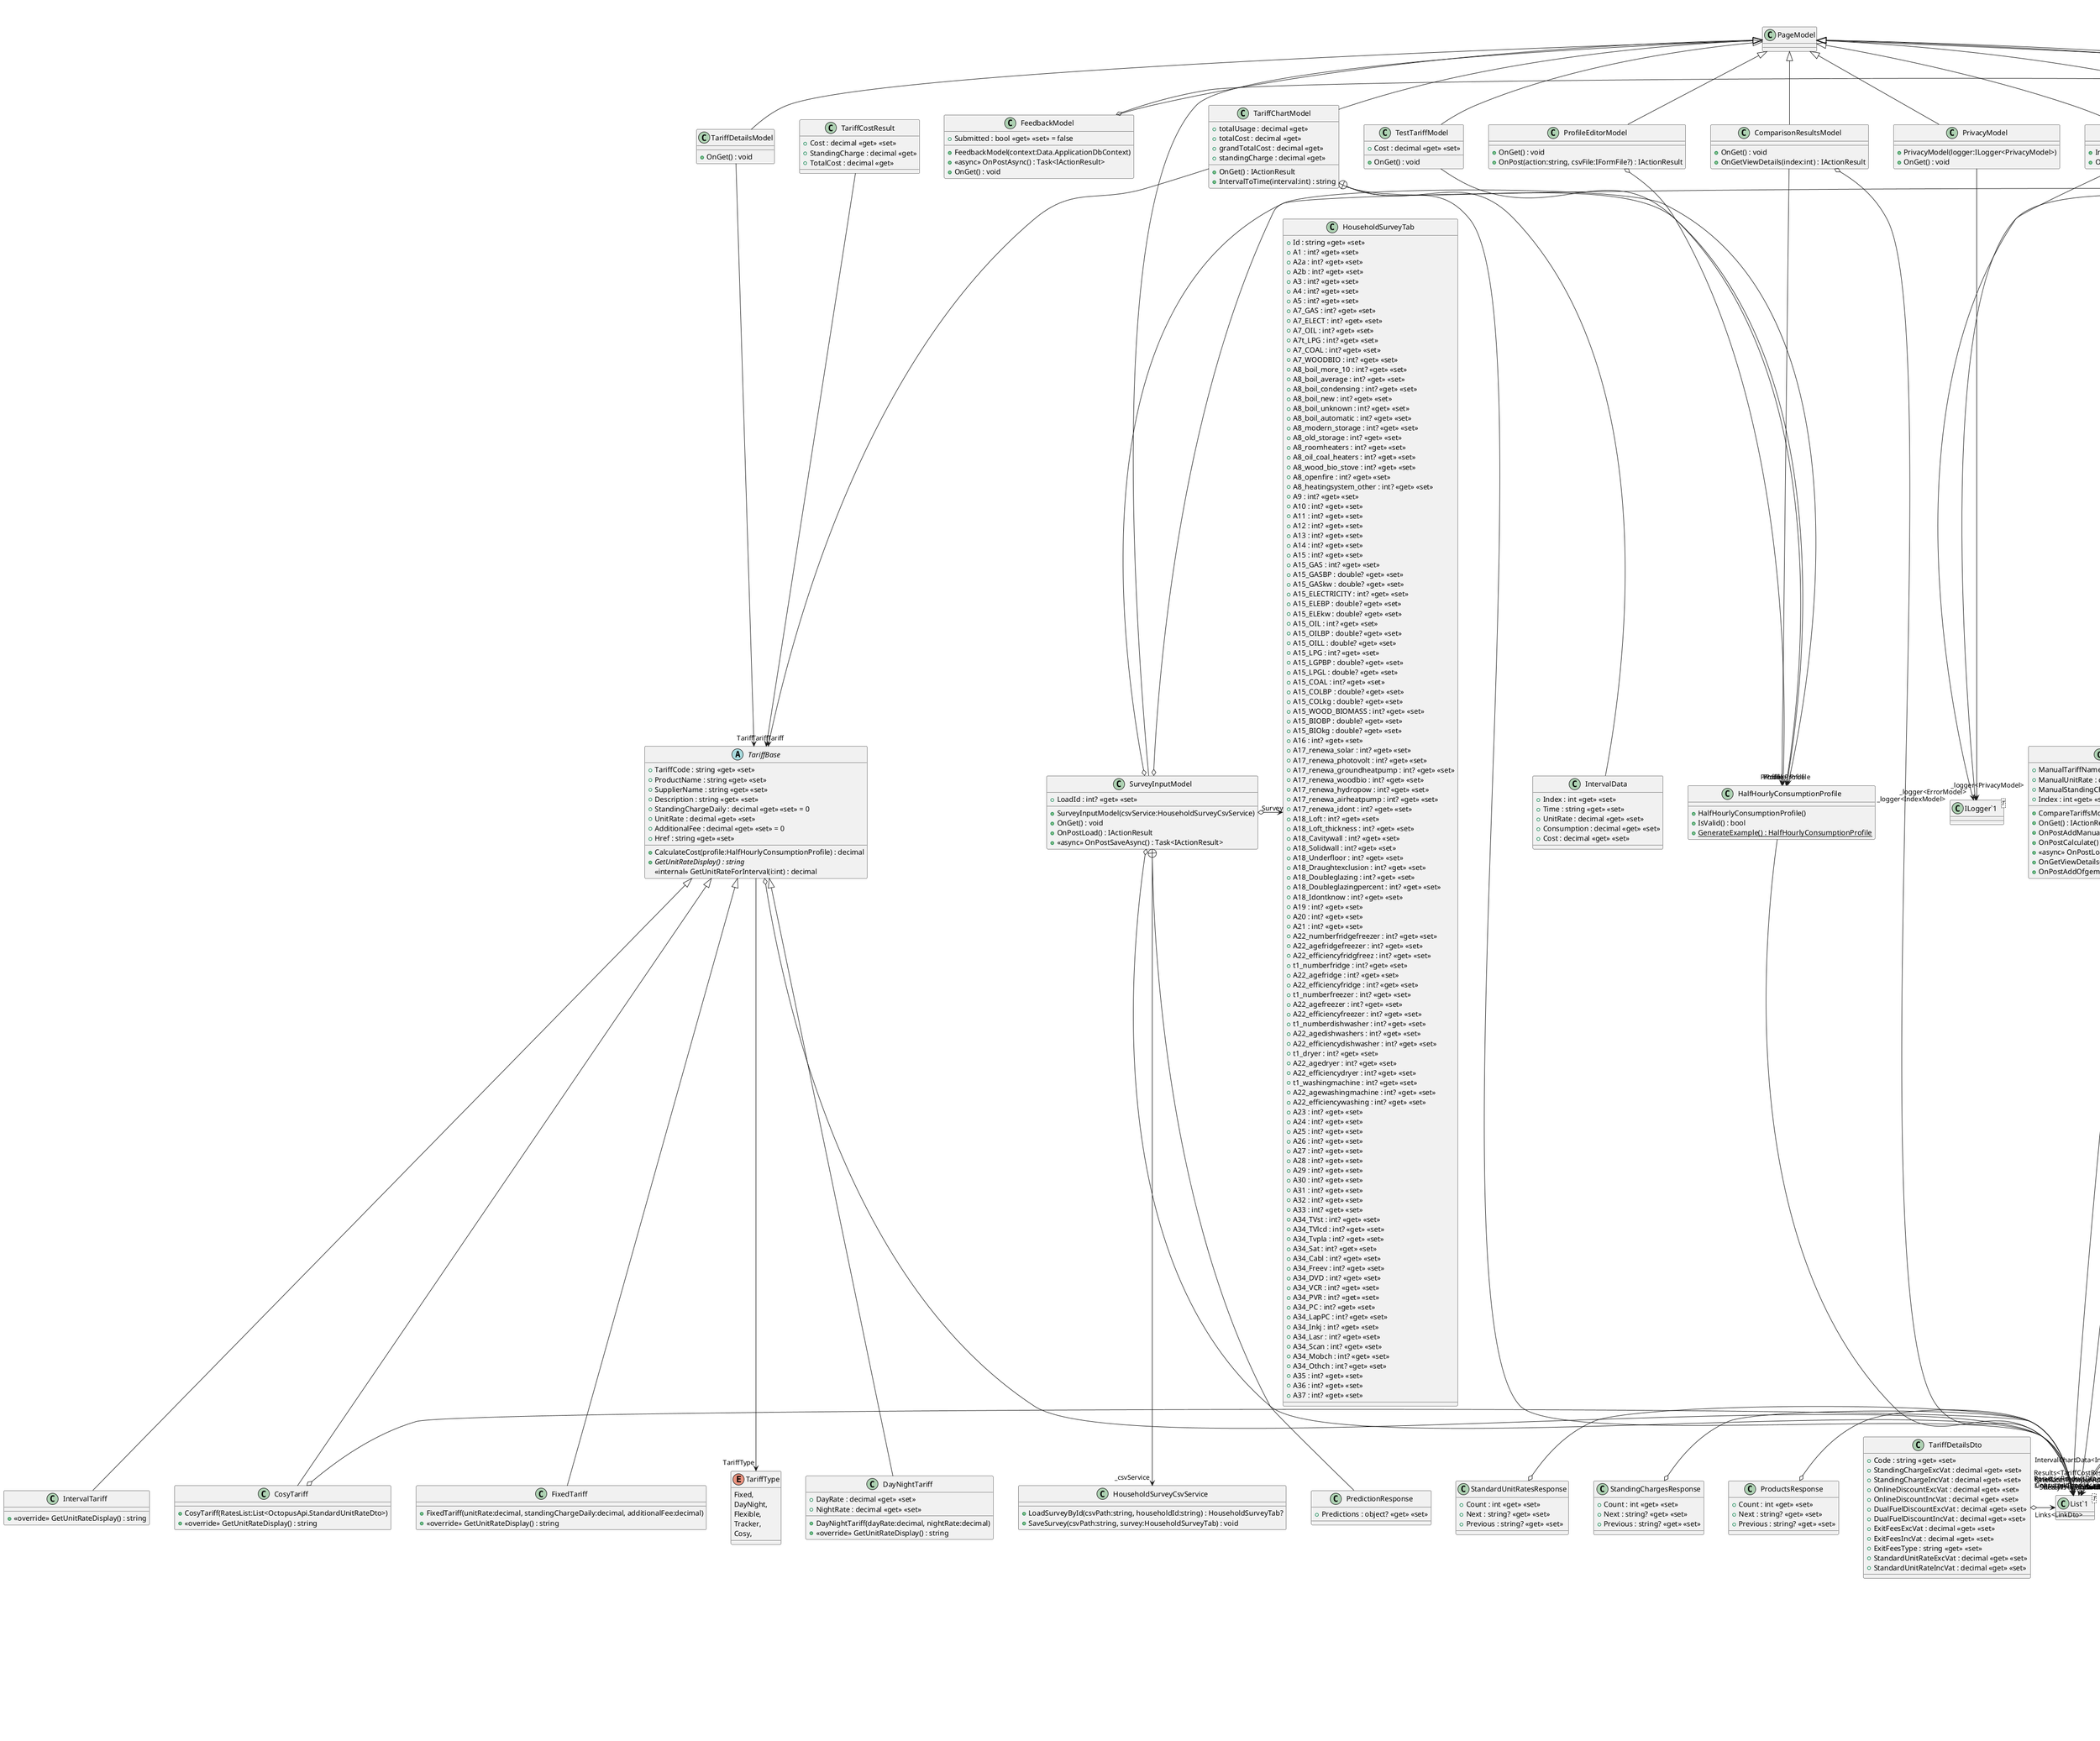 @startuml
class "AddDbContext`1"<T> {
}
class "AddHttpClient`2"<T1,T2> {
}
class "AddSingleton`1"<T> {
}
class InitialCreate <<partial>> {
    # <<override>> BuildTargetModel(modelBuilder:ModelBuilder) : void
}
class InitialCreate <<partial>> {
    # <<override>> Up(migrationBuilder:MigrationBuilder) : void
    # <<override>> Down(migrationBuilder:MigrationBuilder) : void
}
Migration <|-- InitialCreate
class ApplicationDbContextModelSnapshot <<partial>> {
    # <<override>> BuildModel(modelBuilder:ModelBuilder) : void
}
ModelSnapshot <|-- ApplicationDbContextModelSnapshot
class LinkDto {
    + Href : string <<get>> <<set>>
    + Method : string <<get>> <<set>>
    + Rel : string <<get>> <<set>>
}
interface IOctopusTariffProvider {
    GetProductsAsync() : Task<ProductsResponse?>
    GetProductDetailsByUrlAsync(productUrl:string) : Task<ProductDto?>
    GetStandardUnitRatesAsync(productCode:string, tariffCode:string, regionCode:string) : Task<StandardUnitRatesResponse?>
    GetStandingChargesAsync(productCode:string, tariffCode:string, regionCode:string) : Task<StandingChargesResponse?>
}
class StandardUnitRatesResponse {
    + Count : int <<get>> <<set>>
    + Next : string? <<get>> <<set>>
    + Previous : string? <<get>> <<set>>
}
class StandardUnitRateDto {
    + ValueIncVat : decimal <<get>> <<set>>
    + ValueExcVat : decimal <<get>> <<set>>
    + PaymentMethod : string <<get>> <<set>>
    + PriceAvailability : string <<get>> <<set>>
    + IsVariable : bool <<get>> <<set>>
    + IsGreen : bool <<get>> <<set>>
    + ProductCode : string <<get>> <<set>>
    + TariffCode : string <<get>> <<set>>
}
class "List`1"<T> {
}
StandardUnitRatesResponse o-> "Results<StandardUnitRateDto>" "List`1"
StandardUnitRateDto --> "ValidFrom" DateTime
StandardUnitRateDto --> "ValidTo" DateTime
class StandingChargesResponse {
    + Count : int <<get>> <<set>>
    + Next : string? <<get>> <<set>>
    + Previous : string? <<get>> <<set>>
}
class StandingChargeDto {
    + ValueIncVat : decimal <<get>> <<set>>
    + ValueExcVat : decimal <<get>> <<set>>
    + PaymentMethod : string <<get>> <<set>>
    + PriceAvailability : string <<get>> <<set>>
    + ProductCode : string <<get>> <<set>>
    + TariffCode : string <<get>> <<set>>
}
class "List`1"<T> {
}
StandingChargesResponse o-> "Results<StandingChargeDto>" "List`1"
StandingChargeDto --> "ValidFrom" DateTime
StandingChargeDto --> "ValidTo" DateTime
class OctopusTariffService {
    + OctopusTariffService(httpClient:HttpClient)
    + <<async>> GetProductsAsync() : Task<ProductsResponse?>
    + <<async>> GetProductDetailsByUrlAsync(productUrl:string) : Task<ProductDto?>
    + <<async>> GetStandardUnitRatesAsync(productCode:string, tariffCode:string, regionCode:string) : Task<StandardUnitRatesResponse?>
    + <<async>> GetStandingChargesAsync(productCode:string, tariffCode:string, regionCode:string) : Task<StandingChargesResponse?>
}
IOctopusTariffProvider <|-- OctopusTariffService
OctopusTariffService --> "_httpClient" HttpClient
class ProductsResponse {
    + Count : int <<get>> <<set>>
    + Next : string? <<get>> <<set>>
    + Previous : string? <<get>> <<set>>
}
class ProductDto <<partial>> {
    + Code : string <<get>> <<set>>
    + Direction : string <<get>> <<set>>
    + FullName : string <<get>> <<set>>
    + DisplayName : string <<get>> <<set>>
    + Description : string <<get>> <<set>>
    + IsVariable : bool <<get>> <<set>>
    + IsGreen : bool <<get>> <<set>>
    + IsTracker : bool <<get>> <<set>>
    + IsPrepay : bool <<get>> <<set>>
    + IsBusiness : bool <<get>> <<set>>
    + IsRestricted : bool <<get>> <<set>>
    + Term : int? <<get>> <<set>>
    + Brand : string <<get>> <<set>>
}
class TariffDetailsDto {
    + Code : string <<get>> <<set>>
    + StandingChargeExcVat : decimal <<get>> <<set>>
    + StandingChargeIncVat : decimal <<get>> <<set>>
    + OnlineDiscountExcVat : decimal <<get>> <<set>>
    + OnlineDiscountIncVat : decimal <<get>> <<set>>
    + DualFuelDiscountExcVat : decimal <<get>> <<set>>
    + DualFuelDiscountIncVat : decimal <<get>> <<set>>
    + ExitFeesExcVat : decimal <<get>> <<set>>
    + ExitFeesIncVat : decimal <<get>> <<set>>
    + ExitFeesType : string <<get>> <<set>>
    + StandardUnitRateExcVat : decimal <<get>> <<set>>
    + StandardUnitRateIncVat : decimal <<get>> <<set>>
}
class "List`1"<T> {
}
class "Dictionary`2"<T1,T2> {
}
ProductsResponse o-> "Results<ProductDto>" "List`1"
ProductDto --> "AvailableFrom" DateTime
ProductDto --> "AvailableTo" DateTime
ProductDto o-> "Links<LinkDto>" "List`1"
ProductDto o-> "SingleRegisterElectricityTariffs<string,Dictionary<string, TariffDetailsDto>>" "Dictionary`2"
ProductDto o-> "DualRegisterElectricityTariffs<string,Dictionary<string, TariffDetailsDto>>" "Dictionary`2"
ProductDto o-> "ThreeRateElectricityTariffs<string,Dictionary<string, TariffDetailsDto>>" "Dictionary`2"
TariffDetailsDto o-> "Links<LinkDto>" "List`1"
class Normalizer {
    + Normalizer()
    - LoadPmml(filePath:string) : void
    + GetNormalizationRules(fieldName:string) : (decimal Min, decimal Max)
    + Normalize(fieldName:string, value:decimal) : decimal
}
class "Dictionary`2"<T1,T2> {
}
Normalizer o-> "_normalizationRules<string,(decimal Min, decimal Max)>" "Dictionary`2"
class CosyTariff {
    + CosyTariff(RatesList:List<OctopusApi.StandardUnitRateDto>)
    + <<override>> GetUnitRateDisplay() : string
}
class "List`1"<T> {
}
TariffBase <|-- CosyTariff
CosyTariff o-> "RatesList<OctopusApi.StandardUnitRateDto>" "List`1"
class FixedTariff {
    + FixedTariff(unitRate:decimal, standingChargeDaily:decimal, additionalFee:decimal)
    + <<override>> GetUnitRateDisplay() : string
}
TariffBase <|-- FixedTariff
class HouseholdSurveyCsvService {
    + LoadSurveyById(csvPath:string, householdId:string) : HouseholdSurveyTab?
    + SaveSurvey(csvPath:string, survey:HouseholdSurveyTab) : void
}
abstract class TariffBase {
    + TariffCode : string <<get>> <<set>>
    + ProductName : string <<get>> <<set>>
    + SupplierName : string <<get>> <<set>>
    + Description : string <<get>> <<set>>
    + StandingChargeDaily : decimal <<get>> <<set>> = 0
    + UnitRate : decimal <<get>> <<set>>
    + AdditionalFee : decimal <<get>> <<set>> = 0
    + Href : string <<get>> <<set>>
    + CalculateCost(profile:HalfHourlyConsumptionProfile) : decimal
    + {abstract} GetUnitRateDisplay() : string
    <<internal>> GetUnitRateForInterval(i:int) : decimal
}
class "List`1"<T> {
}
TariffBase --> "TariffType" TariffType
TariffBase o-> "UnitRatesPerInterval<decimal>" "List`1"
class HouseholdSurveyTab {
    + Id : string <<get>> <<set>>
    + A1 : int? <<get>> <<set>>
    + A2a : int? <<get>> <<set>>
    + A2b : int? <<get>> <<set>>
    + A3 : int? <<get>> <<set>>
    + A4 : int? <<get>> <<set>>
    + A5 : int? <<get>> <<set>>
    + A7_GAS : int? <<get>> <<set>>
    + A7_ELECT : int? <<get>> <<set>>
    + A7_OIL : int? <<get>> <<set>>
    + A7t_LPG : int? <<get>> <<set>>
    + A7_COAL : int? <<get>> <<set>>
    + A7_WOODBIO : int? <<get>> <<set>>
    + A8_boil_more_10 : int? <<get>> <<set>>
    + A8_boil_average : int? <<get>> <<set>>
    + A8_boil_condensing : int? <<get>> <<set>>
    + A8_boil_new : int? <<get>> <<set>>
    + A8_boil_unknown : int? <<get>> <<set>>
    + A8_boil_automatic : int? <<get>> <<set>>
    + A8_modern_storage : int? <<get>> <<set>>
    + A8_old_storage : int? <<get>> <<set>>
    + A8_roomheaters : int? <<get>> <<set>>
    + A8_oil_coal_heaters : int? <<get>> <<set>>
    + A8_wood_bio_stove : int? <<get>> <<set>>
    + A8_openfire : int? <<get>> <<set>>
    + A8_heatingsystem_other : int? <<get>> <<set>>
    + A9 : int? <<get>> <<set>>
    + A10 : int? <<get>> <<set>>
    + A11 : int? <<get>> <<set>>
    + A12 : int? <<get>> <<set>>
    + A13 : int? <<get>> <<set>>
    + A14 : int? <<get>> <<set>>
    + A15 : int? <<get>> <<set>>
    + A15_GAS : int? <<get>> <<set>>
    + A15_GASBP : double? <<get>> <<set>>
    + A15_GASkw : double? <<get>> <<set>>
    + A15_ELECTRICITY : int? <<get>> <<set>>
    + A15_ELEBP : double? <<get>> <<set>>
    + A15_ELEkw : double? <<get>> <<set>>
    + A15_OIL : int? <<get>> <<set>>
    + A15_OILBP : double? <<get>> <<set>>
    + A15_OILL : double? <<get>> <<set>>
    + A15_LPG : int? <<get>> <<set>>
    + A15_LGPBP : double? <<get>> <<set>>
    + A15_LPGL : double? <<get>> <<set>>
    + A15_COAL : int? <<get>> <<set>>
    + A15_COLBP : double? <<get>> <<set>>
    + A15_COLkg : double? <<get>> <<set>>
    + A15_WOOD_BIOMASS : int? <<get>> <<set>>
    + A15_BIOBP : double? <<get>> <<set>>
    + A15_BIOkg : double? <<get>> <<set>>
    + A16 : int? <<get>> <<set>>
    + A17_renewa_solar : int? <<get>> <<set>>
    + A17_renewa_photovolt : int? <<get>> <<set>>
    + A17_renewa_groundheatpump : int? <<get>> <<set>>
    + A17_renewa_woodbio : int? <<get>> <<set>>
    + A17_renewa_hydropow : int? <<get>> <<set>>
    + A17_renewa_airheatpump : int? <<get>> <<set>>
    + A17_renewa_idont : int? <<get>> <<set>>
    + A18_Loft : int? <<get>> <<set>>
    + A18_Loft_thickness : int? <<get>> <<set>>
    + A18_Cavitywall : int? <<get>> <<set>>
    + A18_Solidwall : int? <<get>> <<set>>
    + A18_Underfloor : int? <<get>> <<set>>
    + A18_Draughtexclusion : int? <<get>> <<set>>
    + A18_Doubleglazing : int? <<get>> <<set>>
    + A18_Doubleglazingpercent : int? <<get>> <<set>>
    + A18_Idontknow : int? <<get>> <<set>>
    + A19 : int? <<get>> <<set>>
    + A20 : int? <<get>> <<set>>
    + A21 : int? <<get>> <<set>>
    + A22_numberfridgefreezer : int? <<get>> <<set>>
    + A22_agefridgefreezer : int? <<get>> <<set>>
    + A22_efficiencyfridgfreez : int? <<get>> <<set>>
    + t1_numberfridge : int? <<get>> <<set>>
    + A22_agefridge : int? <<get>> <<set>>
    + A22_efficiencyfridge : int? <<get>> <<set>>
    + t1_numberfreezer : int? <<get>> <<set>>
    + A22_agefreezer : int? <<get>> <<set>>
    + A22_efficiencyfreezer : int? <<get>> <<set>>
    + t1_numberdishwasher : int? <<get>> <<set>>
    + A22_agedishwashers : int? <<get>> <<set>>
    + A22_efficiencydishwasher : int? <<get>> <<set>>
    + t1_dryer : int? <<get>> <<set>>
    + A22_agedryer : int? <<get>> <<set>>
    + A22_efficiencydryer : int? <<get>> <<set>>
    + t1_washingmachine : int? <<get>> <<set>>
    + A22_agewashingmachine : int? <<get>> <<set>>
    + A22_efficiencywashing : int? <<get>> <<set>>
    + A23 : int? <<get>> <<set>>
    + A24 : int? <<get>> <<set>>
    + A25 : int? <<get>> <<set>>
    + A26 : int? <<get>> <<set>>
    + A27 : int? <<get>> <<set>>
    + A28 : int? <<get>> <<set>>
    + A29 : int? <<get>> <<set>>
    + A30 : int? <<get>> <<set>>
    + A31 : int? <<get>> <<set>>
    + A32 : int? <<get>> <<set>>
    + A33 : int? <<get>> <<set>>
    + A34_TVst : int? <<get>> <<set>>
    + A34_TVlcd : int? <<get>> <<set>>
    + A34_Tvpla : int? <<get>> <<set>>
    + A34_Sat : int? <<get>> <<set>>
    + A34_Cabl : int? <<get>> <<set>>
    + A34_Freev : int? <<get>> <<set>>
    + A34_DVD : int? <<get>> <<set>>
    + A34_VCR : int? <<get>> <<set>>
    + A34_PVR : int? <<get>> <<set>>
    + A34_PC : int? <<get>> <<set>>
    + A34_LapPC : int? <<get>> <<set>>
    + A34_Inkj : int? <<get>> <<set>>
    + A34_Lasr : int? <<get>> <<set>>
    + A34_Scan : int? <<get>> <<set>>
    + A34_Mobch : int? <<get>> <<set>>
    + A34_Othch : int? <<get>> <<set>>
    + A35 : int? <<get>> <<set>>
    + A36 : int? <<get>> <<set>>
    + A37 : int? <<get>> <<set>>
}
enum TariffType {
    Fixed,
    DayNight,
    Flexible,
    Tracker,
    Cosy,
}
class FeedbackResponse {
    + Id : int <<get>> <<set>>
    + LiveInUK : bool? <<get>> <<set>>
    + ProjectRelevant : bool? <<get>> <<set>>
    + AIProfileAccurate : bool? <<get>> <<set>>
    + Suggestions : string <<get>> <<set>>
    + CalculatorBetter : bool? <<get>> <<set>>
}
FeedbackResponse o-> "SubmittedAt" DateTime
class HouseholdSurveyQuestionLabels <<static>> {
    + {static} GetLabels() : Dictionary<string, string>
}
class DayNightTariff {
    + DayRate : decimal <<get>> <<set>>
    + NightRate : decimal <<get>> <<set>>
    + DayNightTariff(dayRate:decimal, nightRate:decimal)
    + <<override>> GetUnitRateDisplay() : string
}
TariffBase <|-- DayNightTariff
class HalfHourlyConsumptionProfile {
    + HalfHourlyConsumptionProfile()
    + IsValid() : bool
    + {static} GenerateExample() : HalfHourlyConsumptionProfile
}
class "List`1"<T> {
}
HalfHourlyConsumptionProfile --> "Consumption<decimal>" "List`1"
class IntervalTariff {
    + <<override>> GetUnitRateDisplay() : string
}
TariffBase <|-- IntervalTariff
class SessionExtensions <<static>> {
    {static} - SessionExtensions()
    - {static} ConfigurePolymorphism(typeInfo:JsonTypeInfo) : void
    + {static} SetObject(session:ISession, key:string, value:T) : void
    + {static} GetObject(session:ISession, key:string) : T?
}
SessionExtensions --> "options" JsonSerializerOptions
class FeedbackModel {
    + FeedbackModel(context:Data.ApplicationDbContext)
    + Submitted : bool <<get>> <<set>> = false
    + <<async>> OnPostAsync() : Task<IActionResult>
    + OnGet() : void
}
PageModel <|-- FeedbackModel
FeedbackModel o-> "Response" FeedbackResponse
class FeedbackResultsModel {
    + FeedbackResultsModel(context:ApplicationDbContext)
    + <<async>> OnGetAsync() : Task
}
class "IList`1"<T> {
}
PageModel <|-- FeedbackResultsModel
FeedbackResultsModel --> "_context" ApplicationDbContext
FeedbackResultsModel --> "FeedbackResponses<FeedbackResponse>" "IList`1"
class TariffDetailsModel {
    + OnGet() : void
}
PageModel <|-- TariffDetailsModel
TariffDetailsModel --> "Tariff" TariffBase
class ErrorModel {
    + RequestId : string? <<get>> <<set>>
    + ShowRequestId : bool <<get>>
    + ErrorModel(logger:ILogger<ErrorModel>)
    + OnGet() : void
}
class "ILogger`1"<T> {
}
PageModel <|-- ErrorModel
ErrorModel --> "_logger<ErrorModel>" "ILogger`1"
class PrivacyModel {
    + PrivacyModel(logger:ILogger<PrivacyModel>)
    + OnGet() : void
}
class "ILogger`1"<T> {
}
PageModel <|-- PrivacyModel
PrivacyModel --> "_logger<PrivacyModel>" "ILogger`1"
class TariffChartModel {
    + totalUsage : decimal <<get>>
    + totalCost : decimal <<get>>
    + grandTotalCost : decimal <<get>>
    + standingCharge : decimal <<get>>
    + OnGet() : IActionResult
    + IntervalToTime(interval:int) : string
}
class "List`1"<T> {
}
class IntervalData {
    + Index : int <<get>> <<set>>
    + Time : string <<get>> <<set>>
    + UnitRate : decimal <<get>> <<set>>
    + Consumption : decimal <<get>> <<set>>
    + Cost : decimal <<get>> <<set>>
}
PageModel <|-- TariffChartModel
TariffChartModel --> "Tariff" TariffBase
TariffChartModel --> "Profile" HalfHourlyConsumptionProfile
TariffChartModel o-> "IntervalChartData<IntervalData>" "List`1"
TariffChartModel +-- IntervalData
class SurveyInputModel {
    + SurveyInputModel(csvService:HouseholdSurveyCsvService)
    + LoadId : int? <<get>> <<set>>
    + OnGet() : void
    + OnPostLoad() : IActionResult
    + <<async>> OnPostSaveAsync() : Task<IActionResult>
}
class "List`1"<T> {
}
class "Dictionary`2"<T1,T2> {
}
class PredictionResponse {
    + Predictions : object? <<get>> <<set>>
}
PageModel <|-- SurveyInputModel
SurveyInputModel --> "_csvService" HouseholdSurveyCsvService
SurveyInputModel o-> "Survey" HouseholdSurveyTab
SurveyInputModel o-> "Profile" HalfHourlyConsumptionProfile
SurveyInputModel o-> "SurveyProperties<PropertyInfo>" "List`1"
SurveyInputModel o-> "QuestionLabels<string,string>" "Dictionary`2"
SurveyInputModel +-- PredictionResponse
class ComparisonResultsModel {
    + OnGet() : void
    + OnGetViewDetails(index:int) : IActionResult
}
class TariffCostResult {
    + Cost : decimal <<get>> <<set>>
    + StandingCharge : decimal <<get>>
    + TotalCost : decimal <<get>>
}
class "List`1"<T> {
}
PageModel <|-- ComparisonResultsModel
ComparisonResultsModel --> "Profile" HalfHourlyConsumptionProfile
ComparisonResultsModel o-> "Results<TariffCostResult>" "List`1"
TariffCostResult --> "Tariff" TariffBase
class CompareTariffsModel {
    + CompareTariffsModel(octopusService:IOctopusTariffProvider)
    + ManualTariffName : string <<get>> <<set>>
    + ManualUnitRate : decimal <<get>> <<set>>
    + ManualStandingCharge : decimal <<get>> <<set>>
    + Index : int <<get>> <<set>>
    + OnGet() : IActionResult
    + OnPostAddManualTariff() : IActionResult
    + OnPostCalculate() : IActionResult
    + <<async>> OnPostLoadOctopusAsync() : Task<IActionResult>
    + OnGetViewDetails(index:int) : IActionResult
    + OnPostAddOfgemTariff() : IActionResult
}
class "List`1"<T> {
}
PageModel <|-- CompareTariffsModel
CompareTariffsModel --> "_octopusService" IOctopusTariffProvider
CompareTariffsModel o-> "AvailableTariffs<TariffBase>" "List`1"
CompareTariffsModel o-> "SelectedTariffs<int>" "List`1"
class OctopusTestModel {
    + OctopusTestModel(octopusService:IOctopusTariffProvider)
    + <<async>> OnGetAsync() : Task
}
class "List`1"<T> {
}
class "Dictionary`2"<T1,T2> {
}
PageModel <|-- OctopusTestModel
OctopusTestModel --> "_octopusService" IOctopusTariffProvider
OctopusTestModel o-> "Products<ProductDto>" "List`1"
OctopusTestModel o-> "TariffsByProduct<string,List<TariffDetailsDto>>" "Dictionary`2"
OctopusTestModel o-> "UnitRatesByTariff<string,List<StandardUnitRateDto>>" "Dictionary`2"
class ProfileEditorModel {
    + OnGet() : void
    + OnPost(action:string, csvFile:IFormFile?) : IActionResult
}
PageModel <|-- ProfileEditorModel
ProfileEditorModel o-> "Profile" HalfHourlyConsumptionProfile
class TestTariffModel {
    + Cost : decimal <<get>> <<set>>
    + OnGet() : void
}
PageModel <|-- TestTariffModel
TestTariffModel --> "Profile" HalfHourlyConsumptionProfile
class IndexModel {
    + IndexModel(logger:ILogger<IndexModel>)
    + OnGet() : void
}
class "ILogger`1"<T> {
}
PageModel <|-- IndexModel
IndexModel --> "_logger<IndexModel>" "ILogger`1"
class ApplicationDbContext {
    + ApplicationDbContext(options:DbContextOptions<ApplicationDbContext>)
}
class "DbSet`1"<T> {
}
DbContext <|-- ApplicationDbContext
ApplicationDbContext --> "FeedbackResponses<FeedbackResponse>" "DbSet`1"
@enduml
